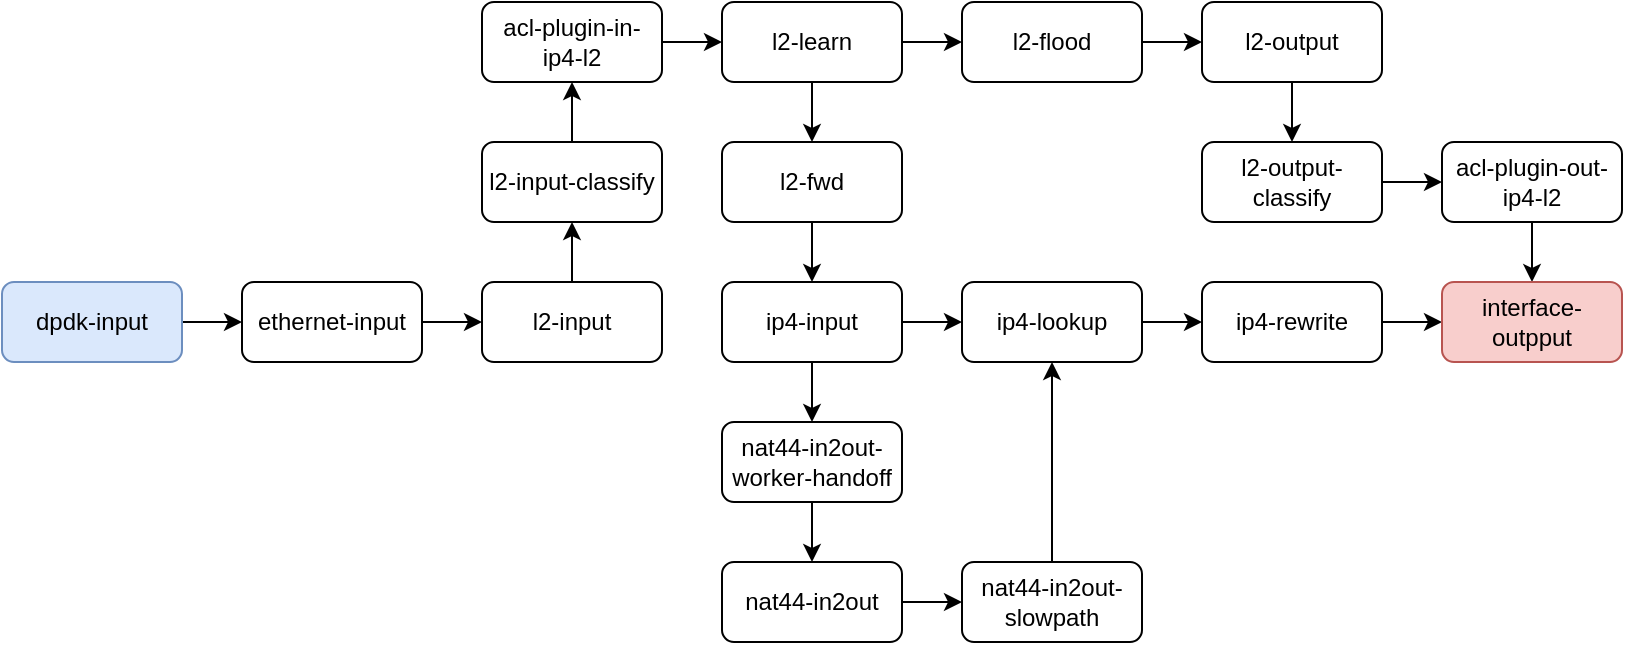 <mxfile version="13.5.3" type="github"><diagram id="gbx6QqjdtTqdgSktPCE5" name="Page-1"><mxGraphModel dx="1102" dy="582" grid="1" gridSize="10" guides="1" tooltips="1" connect="1" arrows="1" fold="1" page="1" pageScale="1" pageWidth="827" pageHeight="1169" math="0" shadow="0"><root><mxCell id="0"/><mxCell id="1" parent="0"/><mxCell id="ZgzXQ-j-LWGUcZcRvTSm-21" style="edgeStyle=orthogonalEdgeStyle;rounded=0;orthogonalLoop=1;jettySize=auto;html=1;exitX=1;exitY=0.5;exitDx=0;exitDy=0;entryX=0;entryY=0.5;entryDx=0;entryDy=0;" edge="1" parent="1" source="ZgzXQ-j-LWGUcZcRvTSm-3" target="ZgzXQ-j-LWGUcZcRvTSm-7"><mxGeometry relative="1" as="geometry"/></mxCell><mxCell id="ZgzXQ-j-LWGUcZcRvTSm-3" value="dpdk-input" style="rounded=1;whiteSpace=wrap;html=1;fillColor=#dae8fc;strokeColor=#6c8ebf;" vertex="1" parent="1"><mxGeometry x="40" y="250" width="90" height="40" as="geometry"/></mxCell><mxCell id="ZgzXQ-j-LWGUcZcRvTSm-22" style="edgeStyle=orthogonalEdgeStyle;rounded=0;orthogonalLoop=1;jettySize=auto;html=1;exitX=1;exitY=0.5;exitDx=0;exitDy=0;entryX=0;entryY=0.5;entryDx=0;entryDy=0;" edge="1" parent="1" source="ZgzXQ-j-LWGUcZcRvTSm-7" target="ZgzXQ-j-LWGUcZcRvTSm-8"><mxGeometry relative="1" as="geometry"/></mxCell><mxCell id="ZgzXQ-j-LWGUcZcRvTSm-7" value="ethernet-input" style="rounded=1;whiteSpace=wrap;html=1;" vertex="1" parent="1"><mxGeometry x="160" y="250" width="90" height="40" as="geometry"/></mxCell><mxCell id="ZgzXQ-j-LWGUcZcRvTSm-23" style="edgeStyle=orthogonalEdgeStyle;rounded=0;orthogonalLoop=1;jettySize=auto;html=1;exitX=0.5;exitY=0;exitDx=0;exitDy=0;entryX=0.5;entryY=1;entryDx=0;entryDy=0;" edge="1" parent="1" source="ZgzXQ-j-LWGUcZcRvTSm-8" target="ZgzXQ-j-LWGUcZcRvTSm-9"><mxGeometry relative="1" as="geometry"/></mxCell><mxCell id="ZgzXQ-j-LWGUcZcRvTSm-8" value="l2-input" style="rounded=1;whiteSpace=wrap;html=1;" vertex="1" parent="1"><mxGeometry x="280" y="250" width="90" height="40" as="geometry"/></mxCell><mxCell id="ZgzXQ-j-LWGUcZcRvTSm-24" style="edgeStyle=orthogonalEdgeStyle;rounded=0;orthogonalLoop=1;jettySize=auto;html=1;exitX=0.5;exitY=0;exitDx=0;exitDy=0;entryX=0.5;entryY=1;entryDx=0;entryDy=0;" edge="1" parent="1" source="ZgzXQ-j-LWGUcZcRvTSm-9" target="ZgzXQ-j-LWGUcZcRvTSm-10"><mxGeometry relative="1" as="geometry"/></mxCell><mxCell id="ZgzXQ-j-LWGUcZcRvTSm-9" value="l2-input-classify" style="rounded=1;whiteSpace=wrap;html=1;" vertex="1" parent="1"><mxGeometry x="280" y="180" width="90" height="40" as="geometry"/></mxCell><mxCell id="ZgzXQ-j-LWGUcZcRvTSm-25" style="edgeStyle=orthogonalEdgeStyle;rounded=0;orthogonalLoop=1;jettySize=auto;html=1;exitX=1;exitY=0.5;exitDx=0;exitDy=0;" edge="1" parent="1" source="ZgzXQ-j-LWGUcZcRvTSm-10" target="ZgzXQ-j-LWGUcZcRvTSm-11"><mxGeometry relative="1" as="geometry"/></mxCell><mxCell id="ZgzXQ-j-LWGUcZcRvTSm-10" value="acl-plugin-in-ip4-l2" style="rounded=1;whiteSpace=wrap;html=1;" vertex="1" parent="1"><mxGeometry x="280" y="110" width="90" height="40" as="geometry"/></mxCell><mxCell id="ZgzXQ-j-LWGUcZcRvTSm-26" style="edgeStyle=orthogonalEdgeStyle;rounded=0;orthogonalLoop=1;jettySize=auto;html=1;exitX=1;exitY=0.5;exitDx=0;exitDy=0;" edge="1" parent="1" source="ZgzXQ-j-LWGUcZcRvTSm-11" target="ZgzXQ-j-LWGUcZcRvTSm-12"><mxGeometry relative="1" as="geometry"/></mxCell><mxCell id="ZgzXQ-j-LWGUcZcRvTSm-31" style="edgeStyle=orthogonalEdgeStyle;rounded=0;orthogonalLoop=1;jettySize=auto;html=1;exitX=0.5;exitY=1;exitDx=0;exitDy=0;entryX=0.5;entryY=0;entryDx=0;entryDy=0;" edge="1" parent="1" source="ZgzXQ-j-LWGUcZcRvTSm-11" target="ZgzXQ-j-LWGUcZcRvTSm-16"><mxGeometry relative="1" as="geometry"/></mxCell><mxCell id="ZgzXQ-j-LWGUcZcRvTSm-11" value="l2-learn" style="rounded=1;whiteSpace=wrap;html=1;" vertex="1" parent="1"><mxGeometry x="400" y="110" width="90" height="40" as="geometry"/></mxCell><mxCell id="ZgzXQ-j-LWGUcZcRvTSm-27" style="edgeStyle=orthogonalEdgeStyle;rounded=0;orthogonalLoop=1;jettySize=auto;html=1;entryX=0;entryY=0.5;entryDx=0;entryDy=0;" edge="1" parent="1" source="ZgzXQ-j-LWGUcZcRvTSm-12" target="ZgzXQ-j-LWGUcZcRvTSm-13"><mxGeometry relative="1" as="geometry"/></mxCell><mxCell id="ZgzXQ-j-LWGUcZcRvTSm-12" value="l2-flood" style="rounded=1;whiteSpace=wrap;html=1;" vertex="1" parent="1"><mxGeometry x="520" y="110" width="90" height="40" as="geometry"/></mxCell><mxCell id="ZgzXQ-j-LWGUcZcRvTSm-28" style="edgeStyle=orthogonalEdgeStyle;rounded=0;orthogonalLoop=1;jettySize=auto;html=1;exitX=0.5;exitY=1;exitDx=0;exitDy=0;entryX=0.5;entryY=0;entryDx=0;entryDy=0;" edge="1" parent="1" source="ZgzXQ-j-LWGUcZcRvTSm-13" target="ZgzXQ-j-LWGUcZcRvTSm-14"><mxGeometry relative="1" as="geometry"/></mxCell><mxCell id="ZgzXQ-j-LWGUcZcRvTSm-13" value="l2-output" style="rounded=1;whiteSpace=wrap;html=1;" vertex="1" parent="1"><mxGeometry x="640" y="110" width="90" height="40" as="geometry"/></mxCell><mxCell id="ZgzXQ-j-LWGUcZcRvTSm-29" style="edgeStyle=orthogonalEdgeStyle;rounded=0;orthogonalLoop=1;jettySize=auto;html=1;exitX=1;exitY=0.5;exitDx=0;exitDy=0;entryX=0;entryY=0.5;entryDx=0;entryDy=0;" edge="1" parent="1" source="ZgzXQ-j-LWGUcZcRvTSm-14" target="ZgzXQ-j-LWGUcZcRvTSm-15"><mxGeometry relative="1" as="geometry"/></mxCell><mxCell id="ZgzXQ-j-LWGUcZcRvTSm-14" value="l2-output-classify" style="rounded=1;whiteSpace=wrap;html=1;" vertex="1" parent="1"><mxGeometry x="640" y="180" width="90" height="40" as="geometry"/></mxCell><mxCell id="ZgzXQ-j-LWGUcZcRvTSm-30" style="edgeStyle=orthogonalEdgeStyle;rounded=0;orthogonalLoop=1;jettySize=auto;html=1;exitX=0.5;exitY=1;exitDx=0;exitDy=0;entryX=0.5;entryY=0;entryDx=0;entryDy=0;" edge="1" parent="1" source="ZgzXQ-j-LWGUcZcRvTSm-15" target="ZgzXQ-j-LWGUcZcRvTSm-20"><mxGeometry relative="1" as="geometry"/></mxCell><mxCell id="ZgzXQ-j-LWGUcZcRvTSm-15" value="acl-plugin-out-ip4-l2" style="rounded=1;whiteSpace=wrap;html=1;" vertex="1" parent="1"><mxGeometry x="760" y="180" width="90" height="40" as="geometry"/></mxCell><mxCell id="ZgzXQ-j-LWGUcZcRvTSm-32" style="edgeStyle=orthogonalEdgeStyle;rounded=0;orthogonalLoop=1;jettySize=auto;html=1;exitX=0.5;exitY=1;exitDx=0;exitDy=0;entryX=0.5;entryY=0;entryDx=0;entryDy=0;" edge="1" parent="1" source="ZgzXQ-j-LWGUcZcRvTSm-16" target="ZgzXQ-j-LWGUcZcRvTSm-17"><mxGeometry relative="1" as="geometry"/></mxCell><mxCell id="ZgzXQ-j-LWGUcZcRvTSm-16" value="l2-fwd" style="rounded=1;whiteSpace=wrap;html=1;" vertex="1" parent="1"><mxGeometry x="400" y="180" width="90" height="40" as="geometry"/></mxCell><mxCell id="ZgzXQ-j-LWGUcZcRvTSm-33" style="edgeStyle=orthogonalEdgeStyle;rounded=0;orthogonalLoop=1;jettySize=auto;html=1;exitX=1;exitY=0.5;exitDx=0;exitDy=0;" edge="1" parent="1" source="ZgzXQ-j-LWGUcZcRvTSm-17" target="ZgzXQ-j-LWGUcZcRvTSm-18"><mxGeometry relative="1" as="geometry"/></mxCell><mxCell id="ZgzXQ-j-LWGUcZcRvTSm-40" style="edgeStyle=orthogonalEdgeStyle;rounded=0;orthogonalLoop=1;jettySize=auto;html=1;exitX=0.5;exitY=1;exitDx=0;exitDy=0;entryX=0.5;entryY=0;entryDx=0;entryDy=0;" edge="1" parent="1" source="ZgzXQ-j-LWGUcZcRvTSm-17" target="ZgzXQ-j-LWGUcZcRvTSm-36"><mxGeometry relative="1" as="geometry"/></mxCell><mxCell id="ZgzXQ-j-LWGUcZcRvTSm-17" value="ip4-input" style="rounded=1;whiteSpace=wrap;html=1;" vertex="1" parent="1"><mxGeometry x="400" y="250" width="90" height="40" as="geometry"/></mxCell><mxCell id="ZgzXQ-j-LWGUcZcRvTSm-34" style="edgeStyle=orthogonalEdgeStyle;rounded=0;orthogonalLoop=1;jettySize=auto;html=1;exitX=1;exitY=0.5;exitDx=0;exitDy=0;entryX=0;entryY=0.5;entryDx=0;entryDy=0;" edge="1" parent="1" source="ZgzXQ-j-LWGUcZcRvTSm-18" target="ZgzXQ-j-LWGUcZcRvTSm-19"><mxGeometry relative="1" as="geometry"/></mxCell><mxCell id="ZgzXQ-j-LWGUcZcRvTSm-18" value="ip4-lookup" style="rounded=1;whiteSpace=wrap;html=1;" vertex="1" parent="1"><mxGeometry x="520" y="250" width="90" height="40" as="geometry"/></mxCell><mxCell id="ZgzXQ-j-LWGUcZcRvTSm-35" style="edgeStyle=orthogonalEdgeStyle;rounded=0;orthogonalLoop=1;jettySize=auto;html=1;exitX=1;exitY=0.5;exitDx=0;exitDy=0;" edge="1" parent="1" source="ZgzXQ-j-LWGUcZcRvTSm-19" target="ZgzXQ-j-LWGUcZcRvTSm-20"><mxGeometry relative="1" as="geometry"/></mxCell><mxCell id="ZgzXQ-j-LWGUcZcRvTSm-19" value="ip4-rewrite" style="rounded=1;whiteSpace=wrap;html=1;" vertex="1" parent="1"><mxGeometry x="640" y="250" width="90" height="40" as="geometry"/></mxCell><mxCell id="ZgzXQ-j-LWGUcZcRvTSm-20" value="interface-outpput" style="rounded=1;whiteSpace=wrap;html=1;fillColor=#f8cecc;strokeColor=#b85450;" vertex="1" parent="1"><mxGeometry x="760" y="250" width="90" height="40" as="geometry"/></mxCell><mxCell id="ZgzXQ-j-LWGUcZcRvTSm-38" style="edgeStyle=orthogonalEdgeStyle;rounded=0;orthogonalLoop=1;jettySize=auto;html=1;exitX=0.5;exitY=1;exitDx=0;exitDy=0;entryX=0.5;entryY=0;entryDx=0;entryDy=0;" edge="1" parent="1" source="ZgzXQ-j-LWGUcZcRvTSm-36" target="ZgzXQ-j-LWGUcZcRvTSm-37"><mxGeometry relative="1" as="geometry"/></mxCell><mxCell id="ZgzXQ-j-LWGUcZcRvTSm-36" value="nat44-in2out-worker-handoff" style="rounded=1;whiteSpace=wrap;html=1;" vertex="1" parent="1"><mxGeometry x="400" y="320" width="90" height="40" as="geometry"/></mxCell><mxCell id="ZgzXQ-j-LWGUcZcRvTSm-41" style="edgeStyle=orthogonalEdgeStyle;rounded=0;orthogonalLoop=1;jettySize=auto;html=1;exitX=1;exitY=0.5;exitDx=0;exitDy=0;entryX=0;entryY=0.5;entryDx=0;entryDy=0;" edge="1" parent="1" source="ZgzXQ-j-LWGUcZcRvTSm-37" target="ZgzXQ-j-LWGUcZcRvTSm-39"><mxGeometry relative="1" as="geometry"/></mxCell><mxCell id="ZgzXQ-j-LWGUcZcRvTSm-37" value="nat44-in2out" style="rounded=1;whiteSpace=wrap;html=1;" vertex="1" parent="1"><mxGeometry x="400" y="390" width="90" height="40" as="geometry"/></mxCell><mxCell id="ZgzXQ-j-LWGUcZcRvTSm-42" style="edgeStyle=orthogonalEdgeStyle;rounded=0;orthogonalLoop=1;jettySize=auto;html=1;exitX=0.5;exitY=0;exitDx=0;exitDy=0;entryX=0.5;entryY=1;entryDx=0;entryDy=0;" edge="1" parent="1" source="ZgzXQ-j-LWGUcZcRvTSm-39" target="ZgzXQ-j-LWGUcZcRvTSm-18"><mxGeometry relative="1" as="geometry"/></mxCell><mxCell id="ZgzXQ-j-LWGUcZcRvTSm-39" value="nat44-in2out-slowpath" style="rounded=1;whiteSpace=wrap;html=1;" vertex="1" parent="1"><mxGeometry x="520" y="390" width="90" height="40" as="geometry"/></mxCell></root></mxGraphModel></diagram></mxfile>
